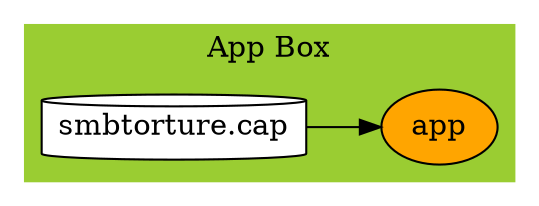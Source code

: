 digraph{
    rankdir=LR

    subgraph cluster_app{ label="App Box" color=yellowgreen style=filled
        packets[label="smbtorture.cap", shape=cylinder, style=filled, fillcolor=white, width=0.2, height=0.2]
        app[shape=ellipse, fillcolor=orange, style=filled]
    }
    
packets -> app
}